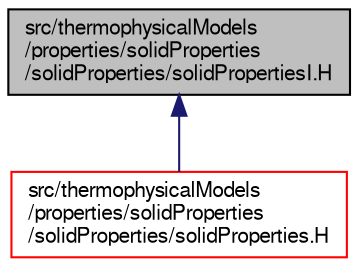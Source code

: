 digraph "src/thermophysicalModels/properties/solidProperties/solidProperties/solidPropertiesI.H"
{
  bgcolor="transparent";
  edge [fontname="FreeSans",fontsize="10",labelfontname="FreeSans",labelfontsize="10"];
  node [fontname="FreeSans",fontsize="10",shape=record];
  Node1 [label="src/thermophysicalModels\l/properties/solidProperties\l/solidProperties/solidPropertiesI.H",height=0.2,width=0.4,color="black", fillcolor="grey75", style="filled" fontcolor="black"];
  Node1 -> Node2 [dir="back",color="midnightblue",fontsize="10",style="solid",fontname="FreeSans"];
  Node2 [label="src/thermophysicalModels\l/properties/solidProperties\l/solidProperties/solidProperties.H",height=0.2,width=0.4,color="red",URL="$a09619.html"];
}
